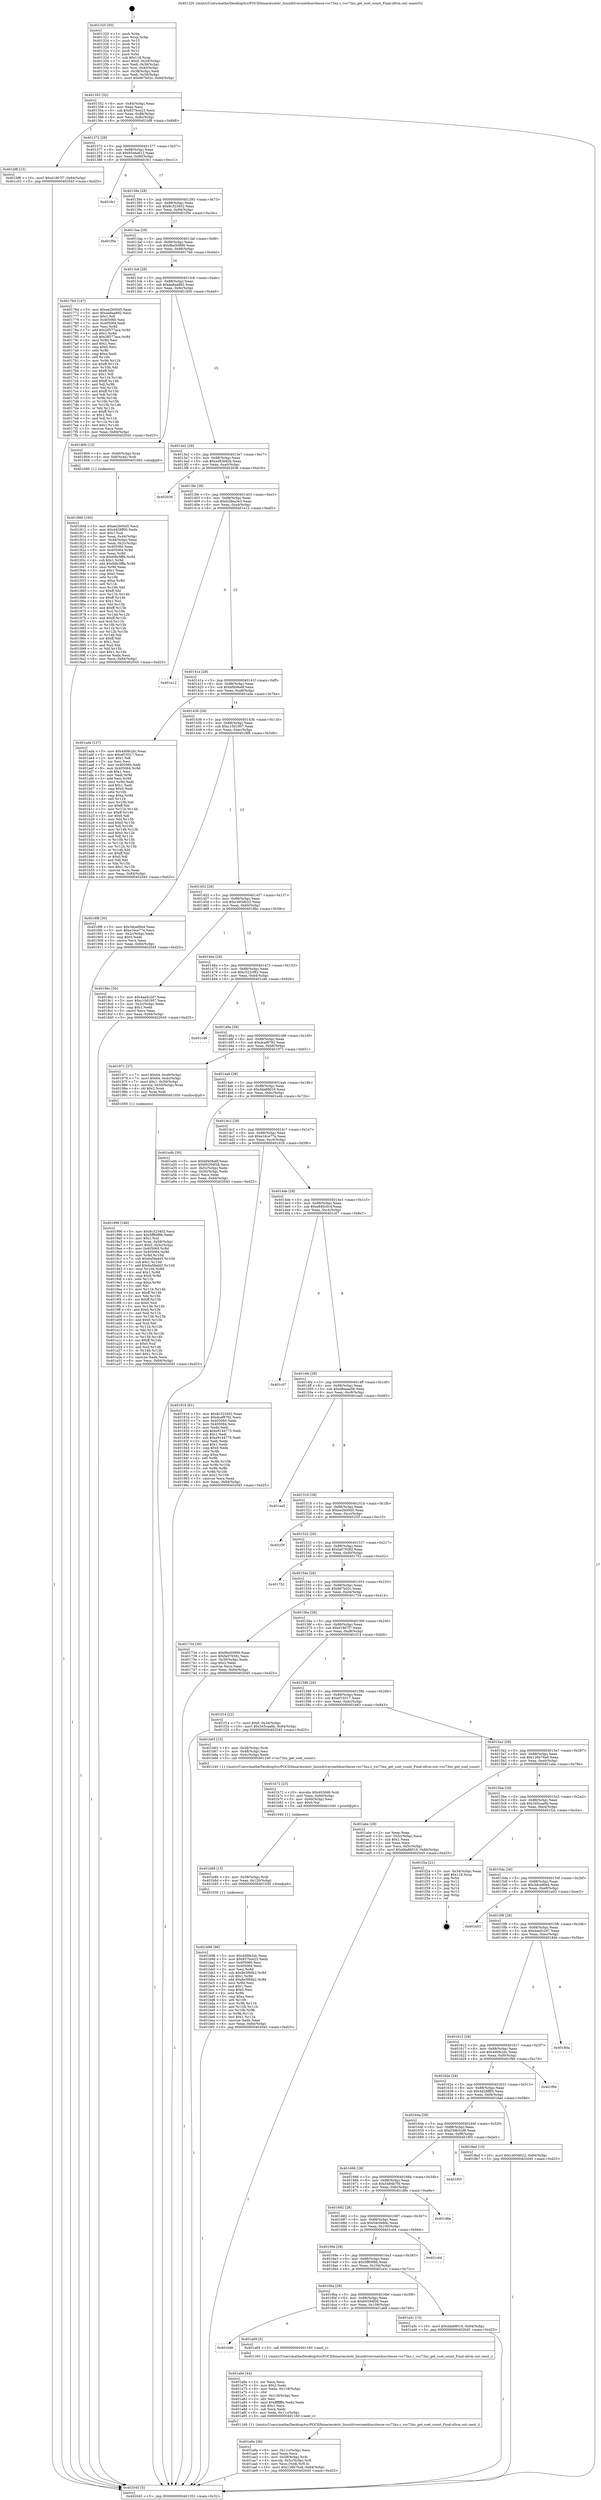 digraph "0x401320" {
  label = "0x401320 (/mnt/c/Users/mathe/Desktop/tcc/POCII/binaries/extr_linuxdriversnetdsavitesse-vsc73xx.c_vsc73xx_get_sset_count_Final-ollvm.out::main(0))"
  labelloc = "t"
  node[shape=record]

  Entry [label="",width=0.3,height=0.3,shape=circle,fillcolor=black,style=filled]
  "0x401352" [label="{
     0x401352 [32]\l
     | [instrs]\l
     &nbsp;&nbsp;0x401352 \<+6\>: mov -0x84(%rbp),%eax\l
     &nbsp;&nbsp;0x401358 \<+2\>: mov %eax,%ecx\l
     &nbsp;&nbsp;0x40135a \<+6\>: sub $0x837bce23,%ecx\l
     &nbsp;&nbsp;0x401360 \<+6\>: mov %eax,-0x88(%rbp)\l
     &nbsp;&nbsp;0x401366 \<+6\>: mov %ecx,-0x8c(%rbp)\l
     &nbsp;&nbsp;0x40136c \<+6\>: je 0000000000401bf8 \<main+0x8d8\>\l
  }"]
  "0x401bf8" [label="{
     0x401bf8 [15]\l
     | [instrs]\l
     &nbsp;&nbsp;0x401bf8 \<+10\>: movl $0xd1867f7,-0x84(%rbp)\l
     &nbsp;&nbsp;0x401c02 \<+5\>: jmp 0000000000402045 \<main+0xd25\>\l
  }"]
  "0x401372" [label="{
     0x401372 [28]\l
     | [instrs]\l
     &nbsp;&nbsp;0x401372 \<+5\>: jmp 0000000000401377 \<main+0x57\>\l
     &nbsp;&nbsp;0x401377 \<+6\>: mov -0x88(%rbp),%eax\l
     &nbsp;&nbsp;0x40137d \<+5\>: sub $0x85e6a612,%eax\l
     &nbsp;&nbsp;0x401382 \<+6\>: mov %eax,-0x90(%rbp)\l
     &nbsp;&nbsp;0x401388 \<+6\>: je 0000000000401fe1 \<main+0xcc1\>\l
  }"]
  Exit [label="",width=0.3,height=0.3,shape=circle,fillcolor=black,style=filled,peripheries=2]
  "0x401fe1" [label="{
     0x401fe1\l
  }", style=dashed]
  "0x40138e" [label="{
     0x40138e [28]\l
     | [instrs]\l
     &nbsp;&nbsp;0x40138e \<+5\>: jmp 0000000000401393 \<main+0x73\>\l
     &nbsp;&nbsp;0x401393 \<+6\>: mov -0x88(%rbp),%eax\l
     &nbsp;&nbsp;0x401399 \<+5\>: sub $0x8c323402,%eax\l
     &nbsp;&nbsp;0x40139e \<+6\>: mov %eax,-0x94(%rbp)\l
     &nbsp;&nbsp;0x4013a4 \<+6\>: je 0000000000401f5e \<main+0xc3e\>\l
  }"]
  "0x401b98" [label="{
     0x401b98 [96]\l
     | [instrs]\l
     &nbsp;&nbsp;0x401b98 \<+5\>: mov $0x4d0fe2dc,%eax\l
     &nbsp;&nbsp;0x401b9d \<+5\>: mov $0x837bce23,%edx\l
     &nbsp;&nbsp;0x401ba2 \<+7\>: mov 0x405060,%esi\l
     &nbsp;&nbsp;0x401ba9 \<+7\>: mov 0x405064,%ecx\l
     &nbsp;&nbsp;0x401bb0 \<+3\>: mov %esi,%r8d\l
     &nbsp;&nbsp;0x401bb3 \<+7\>: sub $0x8e3f66b2,%r8d\l
     &nbsp;&nbsp;0x401bba \<+4\>: sub $0x1,%r8d\l
     &nbsp;&nbsp;0x401bbe \<+7\>: add $0x8e3f66b2,%r8d\l
     &nbsp;&nbsp;0x401bc5 \<+4\>: imul %r8d,%esi\l
     &nbsp;&nbsp;0x401bc9 \<+3\>: and $0x1,%esi\l
     &nbsp;&nbsp;0x401bcc \<+3\>: cmp $0x0,%esi\l
     &nbsp;&nbsp;0x401bcf \<+4\>: sete %r9b\l
     &nbsp;&nbsp;0x401bd3 \<+3\>: cmp $0xa,%ecx\l
     &nbsp;&nbsp;0x401bd6 \<+4\>: setl %r10b\l
     &nbsp;&nbsp;0x401bda \<+3\>: mov %r9b,%r11b\l
     &nbsp;&nbsp;0x401bdd \<+3\>: and %r10b,%r11b\l
     &nbsp;&nbsp;0x401be0 \<+3\>: xor %r10b,%r9b\l
     &nbsp;&nbsp;0x401be3 \<+3\>: or %r9b,%r11b\l
     &nbsp;&nbsp;0x401be6 \<+4\>: test $0x1,%r11b\l
     &nbsp;&nbsp;0x401bea \<+3\>: cmovne %edx,%eax\l
     &nbsp;&nbsp;0x401bed \<+6\>: mov %eax,-0x84(%rbp)\l
     &nbsp;&nbsp;0x401bf3 \<+5\>: jmp 0000000000402045 \<main+0xd25\>\l
  }"]
  "0x401f5e" [label="{
     0x401f5e\l
  }", style=dashed]
  "0x4013aa" [label="{
     0x4013aa [28]\l
     | [instrs]\l
     &nbsp;&nbsp;0x4013aa \<+5\>: jmp 00000000004013af \<main+0x8f\>\l
     &nbsp;&nbsp;0x4013af \<+6\>: mov -0x88(%rbp),%eax\l
     &nbsp;&nbsp;0x4013b5 \<+5\>: sub $0x9be50890,%eax\l
     &nbsp;&nbsp;0x4013ba \<+6\>: mov %eax,-0x98(%rbp)\l
     &nbsp;&nbsp;0x4013c0 \<+6\>: je 000000000040176d \<main+0x44d\>\l
  }"]
  "0x401b89" [label="{
     0x401b89 [15]\l
     | [instrs]\l
     &nbsp;&nbsp;0x401b89 \<+4\>: mov -0x58(%rbp),%rdi\l
     &nbsp;&nbsp;0x401b8d \<+6\>: mov %eax,-0x120(%rbp)\l
     &nbsp;&nbsp;0x401b93 \<+5\>: call 0000000000401030 \<free@plt\>\l
     | [calls]\l
     &nbsp;&nbsp;0x401030 \{1\} (unknown)\l
  }"]
  "0x40176d" [label="{
     0x40176d [147]\l
     | [instrs]\l
     &nbsp;&nbsp;0x40176d \<+5\>: mov $0xee2b00d5,%eax\l
     &nbsp;&nbsp;0x401772 \<+5\>: mov $0xaa8aa892,%ecx\l
     &nbsp;&nbsp;0x401777 \<+2\>: mov $0x1,%dl\l
     &nbsp;&nbsp;0x401779 \<+7\>: mov 0x405060,%esi\l
     &nbsp;&nbsp;0x401780 \<+7\>: mov 0x405064,%edi\l
     &nbsp;&nbsp;0x401787 \<+3\>: mov %esi,%r8d\l
     &nbsp;&nbsp;0x40178a \<+7\>: add $0x28577ace,%r8d\l
     &nbsp;&nbsp;0x401791 \<+4\>: sub $0x1,%r8d\l
     &nbsp;&nbsp;0x401795 \<+7\>: sub $0x28577ace,%r8d\l
     &nbsp;&nbsp;0x40179c \<+4\>: imul %r8d,%esi\l
     &nbsp;&nbsp;0x4017a0 \<+3\>: and $0x1,%esi\l
     &nbsp;&nbsp;0x4017a3 \<+3\>: cmp $0x0,%esi\l
     &nbsp;&nbsp;0x4017a6 \<+4\>: sete %r9b\l
     &nbsp;&nbsp;0x4017aa \<+3\>: cmp $0xa,%edi\l
     &nbsp;&nbsp;0x4017ad \<+4\>: setl %r10b\l
     &nbsp;&nbsp;0x4017b1 \<+3\>: mov %r9b,%r11b\l
     &nbsp;&nbsp;0x4017b4 \<+4\>: xor $0xff,%r11b\l
     &nbsp;&nbsp;0x4017b8 \<+3\>: mov %r10b,%bl\l
     &nbsp;&nbsp;0x4017bb \<+3\>: xor $0xff,%bl\l
     &nbsp;&nbsp;0x4017be \<+3\>: xor $0x1,%dl\l
     &nbsp;&nbsp;0x4017c1 \<+3\>: mov %r11b,%r14b\l
     &nbsp;&nbsp;0x4017c4 \<+4\>: and $0xff,%r14b\l
     &nbsp;&nbsp;0x4017c8 \<+3\>: and %dl,%r9b\l
     &nbsp;&nbsp;0x4017cb \<+3\>: mov %bl,%r15b\l
     &nbsp;&nbsp;0x4017ce \<+4\>: and $0xff,%r15b\l
     &nbsp;&nbsp;0x4017d2 \<+3\>: and %dl,%r10b\l
     &nbsp;&nbsp;0x4017d5 \<+3\>: or %r9b,%r14b\l
     &nbsp;&nbsp;0x4017d8 \<+3\>: or %r10b,%r15b\l
     &nbsp;&nbsp;0x4017db \<+3\>: xor %r15b,%r14b\l
     &nbsp;&nbsp;0x4017de \<+3\>: or %bl,%r11b\l
     &nbsp;&nbsp;0x4017e1 \<+4\>: xor $0xff,%r11b\l
     &nbsp;&nbsp;0x4017e5 \<+3\>: or $0x1,%dl\l
     &nbsp;&nbsp;0x4017e8 \<+3\>: and %dl,%r11b\l
     &nbsp;&nbsp;0x4017eb \<+3\>: or %r11b,%r14b\l
     &nbsp;&nbsp;0x4017ee \<+4\>: test $0x1,%r14b\l
     &nbsp;&nbsp;0x4017f2 \<+3\>: cmovne %ecx,%eax\l
     &nbsp;&nbsp;0x4017f5 \<+6\>: mov %eax,-0x84(%rbp)\l
     &nbsp;&nbsp;0x4017fb \<+5\>: jmp 0000000000402045 \<main+0xd25\>\l
  }"]
  "0x4013c6" [label="{
     0x4013c6 [28]\l
     | [instrs]\l
     &nbsp;&nbsp;0x4013c6 \<+5\>: jmp 00000000004013cb \<main+0xab\>\l
     &nbsp;&nbsp;0x4013cb \<+6\>: mov -0x88(%rbp),%eax\l
     &nbsp;&nbsp;0x4013d1 \<+5\>: sub $0xaa8aa892,%eax\l
     &nbsp;&nbsp;0x4013d6 \<+6\>: mov %eax,-0x9c(%rbp)\l
     &nbsp;&nbsp;0x4013dc \<+6\>: je 0000000000401800 \<main+0x4e0\>\l
  }"]
  "0x401b72" [label="{
     0x401b72 [23]\l
     | [instrs]\l
     &nbsp;&nbsp;0x401b72 \<+10\>: movabs $0x4030d6,%rdi\l
     &nbsp;&nbsp;0x401b7c \<+3\>: mov %eax,-0x60(%rbp)\l
     &nbsp;&nbsp;0x401b7f \<+3\>: mov -0x60(%rbp),%esi\l
     &nbsp;&nbsp;0x401b82 \<+2\>: mov $0x0,%al\l
     &nbsp;&nbsp;0x401b84 \<+5\>: call 0000000000401040 \<printf@plt\>\l
     | [calls]\l
     &nbsp;&nbsp;0x401040 \{1\} (unknown)\l
  }"]
  "0x401800" [label="{
     0x401800 [13]\l
     | [instrs]\l
     &nbsp;&nbsp;0x401800 \<+4\>: mov -0x40(%rbp),%rax\l
     &nbsp;&nbsp;0x401804 \<+4\>: mov 0x8(%rax),%rdi\l
     &nbsp;&nbsp;0x401808 \<+5\>: call 0000000000401060 \<atoi@plt\>\l
     | [calls]\l
     &nbsp;&nbsp;0x401060 \{1\} (unknown)\l
  }"]
  "0x4013e2" [label="{
     0x4013e2 [28]\l
     | [instrs]\l
     &nbsp;&nbsp;0x4013e2 \<+5\>: jmp 00000000004013e7 \<main+0xc7\>\l
     &nbsp;&nbsp;0x4013e7 \<+6\>: mov -0x88(%rbp),%eax\l
     &nbsp;&nbsp;0x4013ed \<+5\>: sub $0xad83b92b,%eax\l
     &nbsp;&nbsp;0x4013f2 \<+6\>: mov %eax,-0xa0(%rbp)\l
     &nbsp;&nbsp;0x4013f8 \<+6\>: je 0000000000402036 \<main+0xd16\>\l
  }"]
  "0x401a9a" [label="{
     0x401a9a [36]\l
     | [instrs]\l
     &nbsp;&nbsp;0x401a9a \<+6\>: mov -0x11c(%rbp),%ecx\l
     &nbsp;&nbsp;0x401aa0 \<+3\>: imul %eax,%ecx\l
     &nbsp;&nbsp;0x401aa3 \<+4\>: mov -0x58(%rbp),%rdi\l
     &nbsp;&nbsp;0x401aa7 \<+4\>: movslq -0x5c(%rbp),%r8\l
     &nbsp;&nbsp;0x401aab \<+4\>: mov %ecx,(%rdi,%r8,4)\l
     &nbsp;&nbsp;0x401aaf \<+10\>: movl $0x126b76a9,-0x84(%rbp)\l
     &nbsp;&nbsp;0x401ab9 \<+5\>: jmp 0000000000402045 \<main+0xd25\>\l
  }"]
  "0x402036" [label="{
     0x402036\l
  }", style=dashed]
  "0x4013fe" [label="{
     0x4013fe [28]\l
     | [instrs]\l
     &nbsp;&nbsp;0x4013fe \<+5\>: jmp 0000000000401403 \<main+0xe3\>\l
     &nbsp;&nbsp;0x401403 \<+6\>: mov -0x88(%rbp),%eax\l
     &nbsp;&nbsp;0x401409 \<+5\>: sub $0xb28ea3e3,%eax\l
     &nbsp;&nbsp;0x40140e \<+6\>: mov %eax,-0xa4(%rbp)\l
     &nbsp;&nbsp;0x401414 \<+6\>: je 0000000000401e12 \<main+0xaf2\>\l
  }"]
  "0x401a6e" [label="{
     0x401a6e [44]\l
     | [instrs]\l
     &nbsp;&nbsp;0x401a6e \<+2\>: xor %ecx,%ecx\l
     &nbsp;&nbsp;0x401a70 \<+5\>: mov $0x2,%edx\l
     &nbsp;&nbsp;0x401a75 \<+6\>: mov %edx,-0x118(%rbp)\l
     &nbsp;&nbsp;0x401a7b \<+1\>: cltd\l
     &nbsp;&nbsp;0x401a7c \<+6\>: mov -0x118(%rbp),%esi\l
     &nbsp;&nbsp;0x401a82 \<+2\>: idiv %esi\l
     &nbsp;&nbsp;0x401a84 \<+6\>: imul $0xfffffffe,%edx,%edx\l
     &nbsp;&nbsp;0x401a8a \<+3\>: sub $0x1,%ecx\l
     &nbsp;&nbsp;0x401a8d \<+2\>: sub %ecx,%edx\l
     &nbsp;&nbsp;0x401a8f \<+6\>: mov %edx,-0x11c(%rbp)\l
     &nbsp;&nbsp;0x401a95 \<+5\>: call 0000000000401160 \<next_i\>\l
     | [calls]\l
     &nbsp;&nbsp;0x401160 \{1\} (/mnt/c/Users/mathe/Desktop/tcc/POCII/binaries/extr_linuxdriversnetdsavitesse-vsc73xx.c_vsc73xx_get_sset_count_Final-ollvm.out::next_i)\l
  }"]
  "0x401e12" [label="{
     0x401e12\l
  }", style=dashed]
  "0x40141a" [label="{
     0x40141a [28]\l
     | [instrs]\l
     &nbsp;&nbsp;0x40141a \<+5\>: jmp 000000000040141f \<main+0xff\>\l
     &nbsp;&nbsp;0x40141f \<+6\>: mov -0x88(%rbp),%eax\l
     &nbsp;&nbsp;0x401425 \<+5\>: sub $0xbf408a6f,%eax\l
     &nbsp;&nbsp;0x40142a \<+6\>: mov %eax,-0xa8(%rbp)\l
     &nbsp;&nbsp;0x401430 \<+6\>: je 0000000000401ada \<main+0x7ba\>\l
  }"]
  "0x4016d6" [label="{
     0x4016d6\l
  }", style=dashed]
  "0x401ada" [label="{
     0x401ada [137]\l
     | [instrs]\l
     &nbsp;&nbsp;0x401ada \<+5\>: mov $0x4d0fe2dc,%eax\l
     &nbsp;&nbsp;0x401adf \<+5\>: mov $0xef10317,%ecx\l
     &nbsp;&nbsp;0x401ae4 \<+2\>: mov $0x1,%dl\l
     &nbsp;&nbsp;0x401ae6 \<+2\>: xor %esi,%esi\l
     &nbsp;&nbsp;0x401ae8 \<+7\>: mov 0x405060,%edi\l
     &nbsp;&nbsp;0x401aef \<+8\>: mov 0x405064,%r8d\l
     &nbsp;&nbsp;0x401af7 \<+3\>: sub $0x1,%esi\l
     &nbsp;&nbsp;0x401afa \<+3\>: mov %edi,%r9d\l
     &nbsp;&nbsp;0x401afd \<+3\>: add %esi,%r9d\l
     &nbsp;&nbsp;0x401b00 \<+4\>: imul %r9d,%edi\l
     &nbsp;&nbsp;0x401b04 \<+3\>: and $0x1,%edi\l
     &nbsp;&nbsp;0x401b07 \<+3\>: cmp $0x0,%edi\l
     &nbsp;&nbsp;0x401b0a \<+4\>: sete %r10b\l
     &nbsp;&nbsp;0x401b0e \<+4\>: cmp $0xa,%r8d\l
     &nbsp;&nbsp;0x401b12 \<+4\>: setl %r11b\l
     &nbsp;&nbsp;0x401b16 \<+3\>: mov %r10b,%bl\l
     &nbsp;&nbsp;0x401b19 \<+3\>: xor $0xff,%bl\l
     &nbsp;&nbsp;0x401b1c \<+3\>: mov %r11b,%r14b\l
     &nbsp;&nbsp;0x401b1f \<+4\>: xor $0xff,%r14b\l
     &nbsp;&nbsp;0x401b23 \<+3\>: xor $0x0,%dl\l
     &nbsp;&nbsp;0x401b26 \<+3\>: mov %bl,%r15b\l
     &nbsp;&nbsp;0x401b29 \<+4\>: and $0x0,%r15b\l
     &nbsp;&nbsp;0x401b2d \<+3\>: and %dl,%r10b\l
     &nbsp;&nbsp;0x401b30 \<+3\>: mov %r14b,%r12b\l
     &nbsp;&nbsp;0x401b33 \<+4\>: and $0x0,%r12b\l
     &nbsp;&nbsp;0x401b37 \<+3\>: and %dl,%r11b\l
     &nbsp;&nbsp;0x401b3a \<+3\>: or %r10b,%r15b\l
     &nbsp;&nbsp;0x401b3d \<+3\>: or %r11b,%r12b\l
     &nbsp;&nbsp;0x401b40 \<+3\>: xor %r12b,%r15b\l
     &nbsp;&nbsp;0x401b43 \<+3\>: or %r14b,%bl\l
     &nbsp;&nbsp;0x401b46 \<+3\>: xor $0xff,%bl\l
     &nbsp;&nbsp;0x401b49 \<+3\>: or $0x0,%dl\l
     &nbsp;&nbsp;0x401b4c \<+2\>: and %dl,%bl\l
     &nbsp;&nbsp;0x401b4e \<+3\>: or %bl,%r15b\l
     &nbsp;&nbsp;0x401b51 \<+4\>: test $0x1,%r15b\l
     &nbsp;&nbsp;0x401b55 \<+3\>: cmovne %ecx,%eax\l
     &nbsp;&nbsp;0x401b58 \<+6\>: mov %eax,-0x84(%rbp)\l
     &nbsp;&nbsp;0x401b5e \<+5\>: jmp 0000000000402045 \<main+0xd25\>\l
  }"]
  "0x401436" [label="{
     0x401436 [28]\l
     | [instrs]\l
     &nbsp;&nbsp;0x401436 \<+5\>: jmp 000000000040143b \<main+0x11b\>\l
     &nbsp;&nbsp;0x40143b \<+6\>: mov -0x88(%rbp),%eax\l
     &nbsp;&nbsp;0x401441 \<+5\>: sub $0xc10d1907,%eax\l
     &nbsp;&nbsp;0x401446 \<+6\>: mov %eax,-0xac(%rbp)\l
     &nbsp;&nbsp;0x40144c \<+6\>: je 00000000004018f8 \<main+0x5d8\>\l
  }"]
  "0x401a69" [label="{
     0x401a69 [5]\l
     | [instrs]\l
     &nbsp;&nbsp;0x401a69 \<+5\>: call 0000000000401160 \<next_i\>\l
     | [calls]\l
     &nbsp;&nbsp;0x401160 \{1\} (/mnt/c/Users/mathe/Desktop/tcc/POCII/binaries/extr_linuxdriversnetdsavitesse-vsc73xx.c_vsc73xx_get_sset_count_Final-ollvm.out::next_i)\l
  }"]
  "0x4018f8" [label="{
     0x4018f8 [30]\l
     | [instrs]\l
     &nbsp;&nbsp;0x4018f8 \<+5\>: mov $0x3dced0e4,%eax\l
     &nbsp;&nbsp;0x4018fd \<+5\>: mov $0xe16ce77e,%ecx\l
     &nbsp;&nbsp;0x401902 \<+3\>: mov -0x2c(%rbp),%edx\l
     &nbsp;&nbsp;0x401905 \<+3\>: cmp $0x0,%edx\l
     &nbsp;&nbsp;0x401908 \<+3\>: cmove %ecx,%eax\l
     &nbsp;&nbsp;0x40190b \<+6\>: mov %eax,-0x84(%rbp)\l
     &nbsp;&nbsp;0x401911 \<+5\>: jmp 0000000000402045 \<main+0xd25\>\l
  }"]
  "0x401452" [label="{
     0x401452 [28]\l
     | [instrs]\l
     &nbsp;&nbsp;0x401452 \<+5\>: jmp 0000000000401457 \<main+0x137\>\l
     &nbsp;&nbsp;0x401457 \<+6\>: mov -0x88(%rbp),%eax\l
     &nbsp;&nbsp;0x40145d \<+5\>: sub $0xc493d022,%eax\l
     &nbsp;&nbsp;0x401462 \<+6\>: mov %eax,-0xb0(%rbp)\l
     &nbsp;&nbsp;0x401468 \<+6\>: je 00000000004018bc \<main+0x59c\>\l
  }"]
  "0x4016ba" [label="{
     0x4016ba [28]\l
     | [instrs]\l
     &nbsp;&nbsp;0x4016ba \<+5\>: jmp 00000000004016bf \<main+0x39f\>\l
     &nbsp;&nbsp;0x4016bf \<+6\>: mov -0x88(%rbp),%eax\l
     &nbsp;&nbsp;0x4016c5 \<+5\>: sub $0x60294f26,%eax\l
     &nbsp;&nbsp;0x4016ca \<+6\>: mov %eax,-0x108(%rbp)\l
     &nbsp;&nbsp;0x4016d0 \<+6\>: je 0000000000401a69 \<main+0x749\>\l
  }"]
  "0x4018bc" [label="{
     0x4018bc [30]\l
     | [instrs]\l
     &nbsp;&nbsp;0x4018bc \<+5\>: mov $0x4aa5c2d7,%eax\l
     &nbsp;&nbsp;0x4018c1 \<+5\>: mov $0xc10d1907,%ecx\l
     &nbsp;&nbsp;0x4018c6 \<+3\>: mov -0x2c(%rbp),%edx\l
     &nbsp;&nbsp;0x4018c9 \<+3\>: cmp $0x1,%edx\l
     &nbsp;&nbsp;0x4018cc \<+3\>: cmovl %ecx,%eax\l
     &nbsp;&nbsp;0x4018cf \<+6\>: mov %eax,-0x84(%rbp)\l
     &nbsp;&nbsp;0x4018d5 \<+5\>: jmp 0000000000402045 \<main+0xd25\>\l
  }"]
  "0x40146e" [label="{
     0x40146e [28]\l
     | [instrs]\l
     &nbsp;&nbsp;0x40146e \<+5\>: jmp 0000000000401473 \<main+0x153\>\l
     &nbsp;&nbsp;0x401473 \<+6\>: mov -0x88(%rbp),%eax\l
     &nbsp;&nbsp;0x401479 \<+5\>: sub $0xc522cf82,%eax\l
     &nbsp;&nbsp;0x40147e \<+6\>: mov %eax,-0xb4(%rbp)\l
     &nbsp;&nbsp;0x401484 \<+6\>: je 0000000000401c46 \<main+0x926\>\l
  }"]
  "0x401a3c" [label="{
     0x401a3c [15]\l
     | [instrs]\l
     &nbsp;&nbsp;0x401a3c \<+10\>: movl $0xdda88019,-0x84(%rbp)\l
     &nbsp;&nbsp;0x401a46 \<+5\>: jmp 0000000000402045 \<main+0xd25\>\l
  }"]
  "0x401c46" [label="{
     0x401c46\l
  }", style=dashed]
  "0x40148a" [label="{
     0x40148a [28]\l
     | [instrs]\l
     &nbsp;&nbsp;0x40148a \<+5\>: jmp 000000000040148f \<main+0x16f\>\l
     &nbsp;&nbsp;0x40148f \<+6\>: mov -0x88(%rbp),%eax\l
     &nbsp;&nbsp;0x401495 \<+5\>: sub $0xdcaf8792,%eax\l
     &nbsp;&nbsp;0x40149a \<+6\>: mov %eax,-0xb8(%rbp)\l
     &nbsp;&nbsp;0x4014a0 \<+6\>: je 0000000000401971 \<main+0x651\>\l
  }"]
  "0x40169e" [label="{
     0x40169e [28]\l
     | [instrs]\l
     &nbsp;&nbsp;0x40169e \<+5\>: jmp 00000000004016a3 \<main+0x383\>\l
     &nbsp;&nbsp;0x4016a3 \<+6\>: mov -0x88(%rbp),%eax\l
     &nbsp;&nbsp;0x4016a9 \<+5\>: sub $0x5ff69f8b,%eax\l
     &nbsp;&nbsp;0x4016ae \<+6\>: mov %eax,-0x104(%rbp)\l
     &nbsp;&nbsp;0x4016b4 \<+6\>: je 0000000000401a3c \<main+0x71c\>\l
  }"]
  "0x401971" [label="{
     0x401971 [37]\l
     | [instrs]\l
     &nbsp;&nbsp;0x401971 \<+7\>: movl $0x64,-0x48(%rbp)\l
     &nbsp;&nbsp;0x401978 \<+7\>: movl $0x64,-0x4c(%rbp)\l
     &nbsp;&nbsp;0x40197f \<+7\>: movl $0x1,-0x50(%rbp)\l
     &nbsp;&nbsp;0x401986 \<+4\>: movslq -0x50(%rbp),%rax\l
     &nbsp;&nbsp;0x40198a \<+4\>: shl $0x2,%rax\l
     &nbsp;&nbsp;0x40198e \<+3\>: mov %rax,%rdi\l
     &nbsp;&nbsp;0x401991 \<+5\>: call 0000000000401050 \<malloc@plt\>\l
     | [calls]\l
     &nbsp;&nbsp;0x401050 \{1\} (unknown)\l
  }"]
  "0x4014a6" [label="{
     0x4014a6 [28]\l
     | [instrs]\l
     &nbsp;&nbsp;0x4014a6 \<+5\>: jmp 00000000004014ab \<main+0x18b\>\l
     &nbsp;&nbsp;0x4014ab \<+6\>: mov -0x88(%rbp),%eax\l
     &nbsp;&nbsp;0x4014b1 \<+5\>: sub $0xdda88019,%eax\l
     &nbsp;&nbsp;0x4014b6 \<+6\>: mov %eax,-0xbc(%rbp)\l
     &nbsp;&nbsp;0x4014bc \<+6\>: je 0000000000401a4b \<main+0x72b\>\l
  }"]
  "0x401c64" [label="{
     0x401c64\l
  }", style=dashed]
  "0x401a4b" [label="{
     0x401a4b [30]\l
     | [instrs]\l
     &nbsp;&nbsp;0x401a4b \<+5\>: mov $0xbf408a6f,%eax\l
     &nbsp;&nbsp;0x401a50 \<+5\>: mov $0x60294f26,%ecx\l
     &nbsp;&nbsp;0x401a55 \<+3\>: mov -0x5c(%rbp),%edx\l
     &nbsp;&nbsp;0x401a58 \<+3\>: cmp -0x50(%rbp),%edx\l
     &nbsp;&nbsp;0x401a5b \<+3\>: cmovl %ecx,%eax\l
     &nbsp;&nbsp;0x401a5e \<+6\>: mov %eax,-0x84(%rbp)\l
     &nbsp;&nbsp;0x401a64 \<+5\>: jmp 0000000000402045 \<main+0xd25\>\l
  }"]
  "0x4014c2" [label="{
     0x4014c2 [28]\l
     | [instrs]\l
     &nbsp;&nbsp;0x4014c2 \<+5\>: jmp 00000000004014c7 \<main+0x1a7\>\l
     &nbsp;&nbsp;0x4014c7 \<+6\>: mov -0x88(%rbp),%eax\l
     &nbsp;&nbsp;0x4014cd \<+5\>: sub $0xe16ce77e,%eax\l
     &nbsp;&nbsp;0x4014d2 \<+6\>: mov %eax,-0xc0(%rbp)\l
     &nbsp;&nbsp;0x4014d8 \<+6\>: je 0000000000401916 \<main+0x5f6\>\l
  }"]
  "0x401682" [label="{
     0x401682 [28]\l
     | [instrs]\l
     &nbsp;&nbsp;0x401682 \<+5\>: jmp 0000000000401687 \<main+0x367\>\l
     &nbsp;&nbsp;0x401687 \<+6\>: mov -0x88(%rbp),%eax\l
     &nbsp;&nbsp;0x40168d \<+5\>: sub $0x54c0e8dc,%eax\l
     &nbsp;&nbsp;0x401692 \<+6\>: mov %eax,-0x100(%rbp)\l
     &nbsp;&nbsp;0x401698 \<+6\>: je 0000000000401c64 \<main+0x944\>\l
  }"]
  "0x401916" [label="{
     0x401916 [91]\l
     | [instrs]\l
     &nbsp;&nbsp;0x401916 \<+5\>: mov $0x8c323402,%eax\l
     &nbsp;&nbsp;0x40191b \<+5\>: mov $0xdcaf8792,%ecx\l
     &nbsp;&nbsp;0x401920 \<+7\>: mov 0x405060,%edx\l
     &nbsp;&nbsp;0x401927 \<+7\>: mov 0x405064,%esi\l
     &nbsp;&nbsp;0x40192e \<+2\>: mov %edx,%edi\l
     &nbsp;&nbsp;0x401930 \<+6\>: add $0xe9144775,%edi\l
     &nbsp;&nbsp;0x401936 \<+3\>: sub $0x1,%edi\l
     &nbsp;&nbsp;0x401939 \<+6\>: sub $0xe9144775,%edi\l
     &nbsp;&nbsp;0x40193f \<+3\>: imul %edi,%edx\l
     &nbsp;&nbsp;0x401942 \<+3\>: and $0x1,%edx\l
     &nbsp;&nbsp;0x401945 \<+3\>: cmp $0x0,%edx\l
     &nbsp;&nbsp;0x401948 \<+4\>: sete %r8b\l
     &nbsp;&nbsp;0x40194c \<+3\>: cmp $0xa,%esi\l
     &nbsp;&nbsp;0x40194f \<+4\>: setl %r9b\l
     &nbsp;&nbsp;0x401953 \<+3\>: mov %r8b,%r10b\l
     &nbsp;&nbsp;0x401956 \<+3\>: and %r9b,%r10b\l
     &nbsp;&nbsp;0x401959 \<+3\>: xor %r9b,%r8b\l
     &nbsp;&nbsp;0x40195c \<+3\>: or %r8b,%r10b\l
     &nbsp;&nbsp;0x40195f \<+4\>: test $0x1,%r10b\l
     &nbsp;&nbsp;0x401963 \<+3\>: cmovne %ecx,%eax\l
     &nbsp;&nbsp;0x401966 \<+6\>: mov %eax,-0x84(%rbp)\l
     &nbsp;&nbsp;0x40196c \<+5\>: jmp 0000000000402045 \<main+0xd25\>\l
  }"]
  "0x4014de" [label="{
     0x4014de [28]\l
     | [instrs]\l
     &nbsp;&nbsp;0x4014de \<+5\>: jmp 00000000004014e3 \<main+0x1c3\>\l
     &nbsp;&nbsp;0x4014e3 \<+6\>: mov -0x88(%rbp),%eax\l
     &nbsp;&nbsp;0x4014e9 \<+5\>: sub $0xe840c0c4,%eax\l
     &nbsp;&nbsp;0x4014ee \<+6\>: mov %eax,-0xc4(%rbp)\l
     &nbsp;&nbsp;0x4014f4 \<+6\>: je 0000000000401c07 \<main+0x8e7\>\l
  }"]
  "0x401d8e" [label="{
     0x401d8e\l
  }", style=dashed]
  "0x401c07" [label="{
     0x401c07\l
  }", style=dashed]
  "0x4014fa" [label="{
     0x4014fa [28]\l
     | [instrs]\l
     &nbsp;&nbsp;0x4014fa \<+5\>: jmp 00000000004014ff \<main+0x1df\>\l
     &nbsp;&nbsp;0x4014ff \<+6\>: mov -0x88(%rbp),%eax\l
     &nbsp;&nbsp;0x401505 \<+5\>: sub $0xe8eaaa56,%eax\l
     &nbsp;&nbsp;0x40150a \<+6\>: mov %eax,-0xc8(%rbp)\l
     &nbsp;&nbsp;0x401510 \<+6\>: je 0000000000401ea5 \<main+0xb85\>\l
  }"]
  "0x401666" [label="{
     0x401666 [28]\l
     | [instrs]\l
     &nbsp;&nbsp;0x401666 \<+5\>: jmp 000000000040166b \<main+0x34b\>\l
     &nbsp;&nbsp;0x40166b \<+6\>: mov -0x88(%rbp),%eax\l
     &nbsp;&nbsp;0x401671 \<+5\>: sub $0x5484b7fd,%eax\l
     &nbsp;&nbsp;0x401676 \<+6\>: mov %eax,-0xfc(%rbp)\l
     &nbsp;&nbsp;0x40167c \<+6\>: je 0000000000401d8e \<main+0xa6e\>\l
  }"]
  "0x401ea5" [label="{
     0x401ea5\l
  }", style=dashed]
  "0x401516" [label="{
     0x401516 [28]\l
     | [instrs]\l
     &nbsp;&nbsp;0x401516 \<+5\>: jmp 000000000040151b \<main+0x1fb\>\l
     &nbsp;&nbsp;0x40151b \<+6\>: mov -0x88(%rbp),%eax\l
     &nbsp;&nbsp;0x401521 \<+5\>: sub $0xee2b00d5,%eax\l
     &nbsp;&nbsp;0x401526 \<+6\>: mov %eax,-0xcc(%rbp)\l
     &nbsp;&nbsp;0x40152c \<+6\>: je 0000000000401f3f \<main+0xc1f\>\l
  }"]
  "0x401f05" [label="{
     0x401f05\l
  }", style=dashed]
  "0x401f3f" [label="{
     0x401f3f\l
  }", style=dashed]
  "0x401532" [label="{
     0x401532 [28]\l
     | [instrs]\l
     &nbsp;&nbsp;0x401532 \<+5\>: jmp 0000000000401537 \<main+0x217\>\l
     &nbsp;&nbsp;0x401537 \<+6\>: mov -0x88(%rbp),%eax\l
     &nbsp;&nbsp;0x40153d \<+5\>: sub $0xfa079382,%eax\l
     &nbsp;&nbsp;0x401542 \<+6\>: mov %eax,-0xd0(%rbp)\l
     &nbsp;&nbsp;0x401548 \<+6\>: je 0000000000401752 \<main+0x432\>\l
  }"]
  "0x401996" [label="{
     0x401996 [166]\l
     | [instrs]\l
     &nbsp;&nbsp;0x401996 \<+5\>: mov $0x8c323402,%ecx\l
     &nbsp;&nbsp;0x40199b \<+5\>: mov $0x5ff69f8b,%edx\l
     &nbsp;&nbsp;0x4019a0 \<+3\>: mov $0x1,%sil\l
     &nbsp;&nbsp;0x4019a3 \<+4\>: mov %rax,-0x58(%rbp)\l
     &nbsp;&nbsp;0x4019a7 \<+7\>: movl $0x0,-0x5c(%rbp)\l
     &nbsp;&nbsp;0x4019ae \<+8\>: mov 0x405060,%r8d\l
     &nbsp;&nbsp;0x4019b6 \<+8\>: mov 0x405064,%r9d\l
     &nbsp;&nbsp;0x4019be \<+3\>: mov %r8d,%r10d\l
     &nbsp;&nbsp;0x4019c1 \<+7\>: sub $0x6a5fad45,%r10d\l
     &nbsp;&nbsp;0x4019c8 \<+4\>: sub $0x1,%r10d\l
     &nbsp;&nbsp;0x4019cc \<+7\>: add $0x6a5fad45,%r10d\l
     &nbsp;&nbsp;0x4019d3 \<+4\>: imul %r10d,%r8d\l
     &nbsp;&nbsp;0x4019d7 \<+4\>: and $0x1,%r8d\l
     &nbsp;&nbsp;0x4019db \<+4\>: cmp $0x0,%r8d\l
     &nbsp;&nbsp;0x4019df \<+4\>: sete %r11b\l
     &nbsp;&nbsp;0x4019e3 \<+4\>: cmp $0xa,%r9d\l
     &nbsp;&nbsp;0x4019e7 \<+3\>: setl %bl\l
     &nbsp;&nbsp;0x4019ea \<+3\>: mov %r11b,%r14b\l
     &nbsp;&nbsp;0x4019ed \<+4\>: xor $0xff,%r14b\l
     &nbsp;&nbsp;0x4019f1 \<+3\>: mov %bl,%r15b\l
     &nbsp;&nbsp;0x4019f4 \<+4\>: xor $0xff,%r15b\l
     &nbsp;&nbsp;0x4019f8 \<+4\>: xor $0x0,%sil\l
     &nbsp;&nbsp;0x4019fc \<+3\>: mov %r14b,%r12b\l
     &nbsp;&nbsp;0x4019ff \<+4\>: and $0x0,%r12b\l
     &nbsp;&nbsp;0x401a03 \<+3\>: and %sil,%r11b\l
     &nbsp;&nbsp;0x401a06 \<+3\>: mov %r15b,%r13b\l
     &nbsp;&nbsp;0x401a09 \<+4\>: and $0x0,%r13b\l
     &nbsp;&nbsp;0x401a0d \<+3\>: and %sil,%bl\l
     &nbsp;&nbsp;0x401a10 \<+3\>: or %r11b,%r12b\l
     &nbsp;&nbsp;0x401a13 \<+3\>: or %bl,%r13b\l
     &nbsp;&nbsp;0x401a16 \<+3\>: xor %r13b,%r12b\l
     &nbsp;&nbsp;0x401a19 \<+3\>: or %r15b,%r14b\l
     &nbsp;&nbsp;0x401a1c \<+4\>: xor $0xff,%r14b\l
     &nbsp;&nbsp;0x401a20 \<+4\>: or $0x0,%sil\l
     &nbsp;&nbsp;0x401a24 \<+3\>: and %sil,%r14b\l
     &nbsp;&nbsp;0x401a27 \<+3\>: or %r14b,%r12b\l
     &nbsp;&nbsp;0x401a2a \<+4\>: test $0x1,%r12b\l
     &nbsp;&nbsp;0x401a2e \<+3\>: cmovne %edx,%ecx\l
     &nbsp;&nbsp;0x401a31 \<+6\>: mov %ecx,-0x84(%rbp)\l
     &nbsp;&nbsp;0x401a37 \<+5\>: jmp 0000000000402045 \<main+0xd25\>\l
  }"]
  "0x401752" [label="{
     0x401752\l
  }", style=dashed]
  "0x40154e" [label="{
     0x40154e [28]\l
     | [instrs]\l
     &nbsp;&nbsp;0x40154e \<+5\>: jmp 0000000000401553 \<main+0x233\>\l
     &nbsp;&nbsp;0x401553 \<+6\>: mov -0x88(%rbp),%eax\l
     &nbsp;&nbsp;0x401559 \<+5\>: sub $0x667b02c,%eax\l
     &nbsp;&nbsp;0x40155e \<+6\>: mov %eax,-0xd4(%rbp)\l
     &nbsp;&nbsp;0x401564 \<+6\>: je 0000000000401734 \<main+0x414\>\l
  }"]
  "0x40164a" [label="{
     0x40164a [28]\l
     | [instrs]\l
     &nbsp;&nbsp;0x40164a \<+5\>: jmp 000000000040164f \<main+0x32f\>\l
     &nbsp;&nbsp;0x40164f \<+6\>: mov -0x88(%rbp),%eax\l
     &nbsp;&nbsp;0x401655 \<+5\>: sub $0x53db5cd8,%eax\l
     &nbsp;&nbsp;0x40165a \<+6\>: mov %eax,-0xf8(%rbp)\l
     &nbsp;&nbsp;0x401660 \<+6\>: je 0000000000401f05 \<main+0xbe5\>\l
  }"]
  "0x401734" [label="{
     0x401734 [30]\l
     | [instrs]\l
     &nbsp;&nbsp;0x401734 \<+5\>: mov $0x9be50890,%eax\l
     &nbsp;&nbsp;0x401739 \<+5\>: mov $0xfa079382,%ecx\l
     &nbsp;&nbsp;0x40173e \<+3\>: mov -0x30(%rbp),%edx\l
     &nbsp;&nbsp;0x401741 \<+3\>: cmp $0x2,%edx\l
     &nbsp;&nbsp;0x401744 \<+3\>: cmovne %ecx,%eax\l
     &nbsp;&nbsp;0x401747 \<+6\>: mov %eax,-0x84(%rbp)\l
     &nbsp;&nbsp;0x40174d \<+5\>: jmp 0000000000402045 \<main+0xd25\>\l
  }"]
  "0x40156a" [label="{
     0x40156a [28]\l
     | [instrs]\l
     &nbsp;&nbsp;0x40156a \<+5\>: jmp 000000000040156f \<main+0x24f\>\l
     &nbsp;&nbsp;0x40156f \<+6\>: mov -0x88(%rbp),%eax\l
     &nbsp;&nbsp;0x401575 \<+5\>: sub $0xd1867f7,%eax\l
     &nbsp;&nbsp;0x40157a \<+6\>: mov %eax,-0xd8(%rbp)\l
     &nbsp;&nbsp;0x401580 \<+6\>: je 0000000000401f14 \<main+0xbf4\>\l
  }"]
  "0x402045" [label="{
     0x402045 [5]\l
     | [instrs]\l
     &nbsp;&nbsp;0x402045 \<+5\>: jmp 0000000000401352 \<main+0x32\>\l
  }"]
  "0x401320" [label="{
     0x401320 [50]\l
     | [instrs]\l
     &nbsp;&nbsp;0x401320 \<+1\>: push %rbp\l
     &nbsp;&nbsp;0x401321 \<+3\>: mov %rsp,%rbp\l
     &nbsp;&nbsp;0x401324 \<+2\>: push %r15\l
     &nbsp;&nbsp;0x401326 \<+2\>: push %r14\l
     &nbsp;&nbsp;0x401328 \<+2\>: push %r13\l
     &nbsp;&nbsp;0x40132a \<+2\>: push %r12\l
     &nbsp;&nbsp;0x40132c \<+1\>: push %rbx\l
     &nbsp;&nbsp;0x40132d \<+7\>: sub $0x118,%rsp\l
     &nbsp;&nbsp;0x401334 \<+7\>: movl $0x0,-0x34(%rbp)\l
     &nbsp;&nbsp;0x40133b \<+3\>: mov %edi,-0x38(%rbp)\l
     &nbsp;&nbsp;0x40133e \<+4\>: mov %rsi,-0x40(%rbp)\l
     &nbsp;&nbsp;0x401342 \<+3\>: mov -0x38(%rbp),%edi\l
     &nbsp;&nbsp;0x401345 \<+3\>: mov %edi,-0x30(%rbp)\l
     &nbsp;&nbsp;0x401348 \<+10\>: movl $0x667b02c,-0x84(%rbp)\l
  }"]
  "0x40180d" [label="{
     0x40180d [160]\l
     | [instrs]\l
     &nbsp;&nbsp;0x40180d \<+5\>: mov $0xee2b00d5,%ecx\l
     &nbsp;&nbsp;0x401812 \<+5\>: mov $0x4d28ff00,%edx\l
     &nbsp;&nbsp;0x401817 \<+3\>: mov $0x1,%sil\l
     &nbsp;&nbsp;0x40181a \<+3\>: mov %eax,-0x44(%rbp)\l
     &nbsp;&nbsp;0x40181d \<+3\>: mov -0x44(%rbp),%eax\l
     &nbsp;&nbsp;0x401820 \<+3\>: mov %eax,-0x2c(%rbp)\l
     &nbsp;&nbsp;0x401823 \<+7\>: mov 0x405060,%eax\l
     &nbsp;&nbsp;0x40182a \<+8\>: mov 0x405064,%r8d\l
     &nbsp;&nbsp;0x401832 \<+3\>: mov %eax,%r9d\l
     &nbsp;&nbsp;0x401835 \<+7\>: sub $0x69b3fffa,%r9d\l
     &nbsp;&nbsp;0x40183c \<+4\>: sub $0x1,%r9d\l
     &nbsp;&nbsp;0x401840 \<+7\>: add $0x69b3fffa,%r9d\l
     &nbsp;&nbsp;0x401847 \<+4\>: imul %r9d,%eax\l
     &nbsp;&nbsp;0x40184b \<+3\>: and $0x1,%eax\l
     &nbsp;&nbsp;0x40184e \<+3\>: cmp $0x0,%eax\l
     &nbsp;&nbsp;0x401851 \<+4\>: sete %r10b\l
     &nbsp;&nbsp;0x401855 \<+4\>: cmp $0xa,%r8d\l
     &nbsp;&nbsp;0x401859 \<+4\>: setl %r11b\l
     &nbsp;&nbsp;0x40185d \<+3\>: mov %r10b,%bl\l
     &nbsp;&nbsp;0x401860 \<+3\>: xor $0xff,%bl\l
     &nbsp;&nbsp;0x401863 \<+3\>: mov %r11b,%r14b\l
     &nbsp;&nbsp;0x401866 \<+4\>: xor $0xff,%r14b\l
     &nbsp;&nbsp;0x40186a \<+4\>: xor $0x1,%sil\l
     &nbsp;&nbsp;0x40186e \<+3\>: mov %bl,%r15b\l
     &nbsp;&nbsp;0x401871 \<+4\>: and $0xff,%r15b\l
     &nbsp;&nbsp;0x401875 \<+3\>: and %sil,%r10b\l
     &nbsp;&nbsp;0x401878 \<+3\>: mov %r14b,%r12b\l
     &nbsp;&nbsp;0x40187b \<+4\>: and $0xff,%r12b\l
     &nbsp;&nbsp;0x40187f \<+3\>: and %sil,%r11b\l
     &nbsp;&nbsp;0x401882 \<+3\>: or %r10b,%r15b\l
     &nbsp;&nbsp;0x401885 \<+3\>: or %r11b,%r12b\l
     &nbsp;&nbsp;0x401888 \<+3\>: xor %r12b,%r15b\l
     &nbsp;&nbsp;0x40188b \<+3\>: or %r14b,%bl\l
     &nbsp;&nbsp;0x40188e \<+3\>: xor $0xff,%bl\l
     &nbsp;&nbsp;0x401891 \<+4\>: or $0x1,%sil\l
     &nbsp;&nbsp;0x401895 \<+3\>: and %sil,%bl\l
     &nbsp;&nbsp;0x401898 \<+3\>: or %bl,%r15b\l
     &nbsp;&nbsp;0x40189b \<+4\>: test $0x1,%r15b\l
     &nbsp;&nbsp;0x40189f \<+3\>: cmovne %edx,%ecx\l
     &nbsp;&nbsp;0x4018a2 \<+6\>: mov %ecx,-0x84(%rbp)\l
     &nbsp;&nbsp;0x4018a8 \<+5\>: jmp 0000000000402045 \<main+0xd25\>\l
  }"]
  "0x4018ad" [label="{
     0x4018ad [15]\l
     | [instrs]\l
     &nbsp;&nbsp;0x4018ad \<+10\>: movl $0xc493d022,-0x84(%rbp)\l
     &nbsp;&nbsp;0x4018b7 \<+5\>: jmp 0000000000402045 \<main+0xd25\>\l
  }"]
  "0x401f14" [label="{
     0x401f14 [22]\l
     | [instrs]\l
     &nbsp;&nbsp;0x401f14 \<+7\>: movl $0x0,-0x34(%rbp)\l
     &nbsp;&nbsp;0x401f1b \<+10\>: movl $0x345caa6b,-0x84(%rbp)\l
     &nbsp;&nbsp;0x401f25 \<+5\>: jmp 0000000000402045 \<main+0xd25\>\l
  }"]
  "0x401586" [label="{
     0x401586 [28]\l
     | [instrs]\l
     &nbsp;&nbsp;0x401586 \<+5\>: jmp 000000000040158b \<main+0x26b\>\l
     &nbsp;&nbsp;0x40158b \<+6\>: mov -0x88(%rbp),%eax\l
     &nbsp;&nbsp;0x401591 \<+5\>: sub $0xef10317,%eax\l
     &nbsp;&nbsp;0x401596 \<+6\>: mov %eax,-0xdc(%rbp)\l
     &nbsp;&nbsp;0x40159c \<+6\>: je 0000000000401b63 \<main+0x843\>\l
  }"]
  "0x40162e" [label="{
     0x40162e [28]\l
     | [instrs]\l
     &nbsp;&nbsp;0x40162e \<+5\>: jmp 0000000000401633 \<main+0x313\>\l
     &nbsp;&nbsp;0x401633 \<+6\>: mov -0x88(%rbp),%eax\l
     &nbsp;&nbsp;0x401639 \<+5\>: sub $0x4d28ff00,%eax\l
     &nbsp;&nbsp;0x40163e \<+6\>: mov %eax,-0xf4(%rbp)\l
     &nbsp;&nbsp;0x401644 \<+6\>: je 00000000004018ad \<main+0x58d\>\l
  }"]
  "0x401b63" [label="{
     0x401b63 [15]\l
     | [instrs]\l
     &nbsp;&nbsp;0x401b63 \<+4\>: mov -0x58(%rbp),%rdi\l
     &nbsp;&nbsp;0x401b67 \<+3\>: mov -0x48(%rbp),%esi\l
     &nbsp;&nbsp;0x401b6a \<+3\>: mov -0x4c(%rbp),%edx\l
     &nbsp;&nbsp;0x401b6d \<+5\>: call 0000000000401240 \<vsc73xx_get_sset_count\>\l
     | [calls]\l
     &nbsp;&nbsp;0x401240 \{1\} (/mnt/c/Users/mathe/Desktop/tcc/POCII/binaries/extr_linuxdriversnetdsavitesse-vsc73xx.c_vsc73xx_get_sset_count_Final-ollvm.out::vsc73xx_get_sset_count)\l
  }"]
  "0x4015a2" [label="{
     0x4015a2 [28]\l
     | [instrs]\l
     &nbsp;&nbsp;0x4015a2 \<+5\>: jmp 00000000004015a7 \<main+0x287\>\l
     &nbsp;&nbsp;0x4015a7 \<+6\>: mov -0x88(%rbp),%eax\l
     &nbsp;&nbsp;0x4015ad \<+5\>: sub $0x126b76a9,%eax\l
     &nbsp;&nbsp;0x4015b2 \<+6\>: mov %eax,-0xe0(%rbp)\l
     &nbsp;&nbsp;0x4015b8 \<+6\>: je 0000000000401abe \<main+0x79e\>\l
  }"]
  "0x401f9d" [label="{
     0x401f9d\l
  }", style=dashed]
  "0x401abe" [label="{
     0x401abe [28]\l
     | [instrs]\l
     &nbsp;&nbsp;0x401abe \<+2\>: xor %eax,%eax\l
     &nbsp;&nbsp;0x401ac0 \<+3\>: mov -0x5c(%rbp),%ecx\l
     &nbsp;&nbsp;0x401ac3 \<+3\>: sub $0x1,%eax\l
     &nbsp;&nbsp;0x401ac6 \<+2\>: sub %eax,%ecx\l
     &nbsp;&nbsp;0x401ac8 \<+3\>: mov %ecx,-0x5c(%rbp)\l
     &nbsp;&nbsp;0x401acb \<+10\>: movl $0xdda88019,-0x84(%rbp)\l
     &nbsp;&nbsp;0x401ad5 \<+5\>: jmp 0000000000402045 \<main+0xd25\>\l
  }"]
  "0x4015be" [label="{
     0x4015be [28]\l
     | [instrs]\l
     &nbsp;&nbsp;0x4015be \<+5\>: jmp 00000000004015c3 \<main+0x2a3\>\l
     &nbsp;&nbsp;0x4015c3 \<+6\>: mov -0x88(%rbp),%eax\l
     &nbsp;&nbsp;0x4015c9 \<+5\>: sub $0x345caa6b,%eax\l
     &nbsp;&nbsp;0x4015ce \<+6\>: mov %eax,-0xe4(%rbp)\l
     &nbsp;&nbsp;0x4015d4 \<+6\>: je 0000000000401f2a \<main+0xc0a\>\l
  }"]
  "0x401612" [label="{
     0x401612 [28]\l
     | [instrs]\l
     &nbsp;&nbsp;0x401612 \<+5\>: jmp 0000000000401617 \<main+0x2f7\>\l
     &nbsp;&nbsp;0x401617 \<+6\>: mov -0x88(%rbp),%eax\l
     &nbsp;&nbsp;0x40161d \<+5\>: sub $0x4d0fe2dc,%eax\l
     &nbsp;&nbsp;0x401622 \<+6\>: mov %eax,-0xf0(%rbp)\l
     &nbsp;&nbsp;0x401628 \<+6\>: je 0000000000401f9d \<main+0xc7d\>\l
  }"]
  "0x401f2a" [label="{
     0x401f2a [21]\l
     | [instrs]\l
     &nbsp;&nbsp;0x401f2a \<+3\>: mov -0x34(%rbp),%eax\l
     &nbsp;&nbsp;0x401f2d \<+7\>: add $0x118,%rsp\l
     &nbsp;&nbsp;0x401f34 \<+1\>: pop %rbx\l
     &nbsp;&nbsp;0x401f35 \<+2\>: pop %r12\l
     &nbsp;&nbsp;0x401f37 \<+2\>: pop %r13\l
     &nbsp;&nbsp;0x401f39 \<+2\>: pop %r14\l
     &nbsp;&nbsp;0x401f3b \<+2\>: pop %r15\l
     &nbsp;&nbsp;0x401f3d \<+1\>: pop %rbp\l
     &nbsp;&nbsp;0x401f3e \<+1\>: ret\l
  }"]
  "0x4015da" [label="{
     0x4015da [28]\l
     | [instrs]\l
     &nbsp;&nbsp;0x4015da \<+5\>: jmp 00000000004015df \<main+0x2bf\>\l
     &nbsp;&nbsp;0x4015df \<+6\>: mov -0x88(%rbp),%eax\l
     &nbsp;&nbsp;0x4015e5 \<+5\>: sub $0x3dced0e4,%eax\l
     &nbsp;&nbsp;0x4015ea \<+6\>: mov %eax,-0xe8(%rbp)\l
     &nbsp;&nbsp;0x4015f0 \<+6\>: je 0000000000401e03 \<main+0xae3\>\l
  }"]
  "0x4018da" [label="{
     0x4018da\l
  }", style=dashed]
  "0x401e03" [label="{
     0x401e03\l
  }", style=dashed]
  "0x4015f6" [label="{
     0x4015f6 [28]\l
     | [instrs]\l
     &nbsp;&nbsp;0x4015f6 \<+5\>: jmp 00000000004015fb \<main+0x2db\>\l
     &nbsp;&nbsp;0x4015fb \<+6\>: mov -0x88(%rbp),%eax\l
     &nbsp;&nbsp;0x401601 \<+5\>: sub $0x4aa5c2d7,%eax\l
     &nbsp;&nbsp;0x401606 \<+6\>: mov %eax,-0xec(%rbp)\l
     &nbsp;&nbsp;0x40160c \<+6\>: je 00000000004018da \<main+0x5ba\>\l
  }"]
  Entry -> "0x401320" [label=" 1"]
  "0x401352" -> "0x401bf8" [label=" 1"]
  "0x401352" -> "0x401372" [label=" 17"]
  "0x401f2a" -> Exit [label=" 1"]
  "0x401372" -> "0x401fe1" [label=" 0"]
  "0x401372" -> "0x40138e" [label=" 17"]
  "0x401f14" -> "0x402045" [label=" 1"]
  "0x40138e" -> "0x401f5e" [label=" 0"]
  "0x40138e" -> "0x4013aa" [label=" 17"]
  "0x401bf8" -> "0x402045" [label=" 1"]
  "0x4013aa" -> "0x40176d" [label=" 1"]
  "0x4013aa" -> "0x4013c6" [label=" 16"]
  "0x401b98" -> "0x402045" [label=" 1"]
  "0x4013c6" -> "0x401800" [label=" 1"]
  "0x4013c6" -> "0x4013e2" [label=" 15"]
  "0x401b89" -> "0x401b98" [label=" 1"]
  "0x4013e2" -> "0x402036" [label=" 0"]
  "0x4013e2" -> "0x4013fe" [label=" 15"]
  "0x401b72" -> "0x401b89" [label=" 1"]
  "0x4013fe" -> "0x401e12" [label=" 0"]
  "0x4013fe" -> "0x40141a" [label=" 15"]
  "0x401b63" -> "0x401b72" [label=" 1"]
  "0x40141a" -> "0x401ada" [label=" 1"]
  "0x40141a" -> "0x401436" [label=" 14"]
  "0x401ada" -> "0x402045" [label=" 1"]
  "0x401436" -> "0x4018f8" [label=" 1"]
  "0x401436" -> "0x401452" [label=" 13"]
  "0x401abe" -> "0x402045" [label=" 1"]
  "0x401452" -> "0x4018bc" [label=" 1"]
  "0x401452" -> "0x40146e" [label=" 12"]
  "0x401a6e" -> "0x401a9a" [label=" 1"]
  "0x40146e" -> "0x401c46" [label=" 0"]
  "0x40146e" -> "0x40148a" [label=" 12"]
  "0x401a69" -> "0x401a6e" [label=" 1"]
  "0x40148a" -> "0x401971" [label=" 1"]
  "0x40148a" -> "0x4014a6" [label=" 11"]
  "0x4016ba" -> "0x401a69" [label=" 1"]
  "0x4014a6" -> "0x401a4b" [label=" 2"]
  "0x4014a6" -> "0x4014c2" [label=" 9"]
  "0x401a9a" -> "0x402045" [label=" 1"]
  "0x4014c2" -> "0x401916" [label=" 1"]
  "0x4014c2" -> "0x4014de" [label=" 8"]
  "0x401a3c" -> "0x402045" [label=" 1"]
  "0x4014de" -> "0x401c07" [label=" 0"]
  "0x4014de" -> "0x4014fa" [label=" 8"]
  "0x40169e" -> "0x4016ba" [label=" 1"]
  "0x4014fa" -> "0x401ea5" [label=" 0"]
  "0x4014fa" -> "0x401516" [label=" 8"]
  "0x4016ba" -> "0x4016d6" [label=" 0"]
  "0x401516" -> "0x401f3f" [label=" 0"]
  "0x401516" -> "0x401532" [label=" 8"]
  "0x401682" -> "0x40169e" [label=" 2"]
  "0x401532" -> "0x401752" [label=" 0"]
  "0x401532" -> "0x40154e" [label=" 8"]
  "0x401a4b" -> "0x402045" [label=" 2"]
  "0x40154e" -> "0x401734" [label=" 1"]
  "0x40154e" -> "0x40156a" [label=" 7"]
  "0x401734" -> "0x402045" [label=" 1"]
  "0x401320" -> "0x401352" [label=" 1"]
  "0x402045" -> "0x401352" [label=" 17"]
  "0x40176d" -> "0x402045" [label=" 1"]
  "0x401800" -> "0x40180d" [label=" 1"]
  "0x40180d" -> "0x402045" [label=" 1"]
  "0x401666" -> "0x401682" [label=" 2"]
  "0x40156a" -> "0x401f14" [label=" 1"]
  "0x40156a" -> "0x401586" [label=" 6"]
  "0x401666" -> "0x401d8e" [label=" 0"]
  "0x401586" -> "0x401b63" [label=" 1"]
  "0x401586" -> "0x4015a2" [label=" 5"]
  "0x40164a" -> "0x401666" [label=" 2"]
  "0x4015a2" -> "0x401abe" [label=" 1"]
  "0x4015a2" -> "0x4015be" [label=" 4"]
  "0x40164a" -> "0x401f05" [label=" 0"]
  "0x4015be" -> "0x401f2a" [label=" 1"]
  "0x4015be" -> "0x4015da" [label=" 3"]
  "0x401996" -> "0x402045" [label=" 1"]
  "0x4015da" -> "0x401e03" [label=" 0"]
  "0x4015da" -> "0x4015f6" [label=" 3"]
  "0x401971" -> "0x401996" [label=" 1"]
  "0x4015f6" -> "0x4018da" [label=" 0"]
  "0x4015f6" -> "0x401612" [label=" 3"]
  "0x401682" -> "0x401c64" [label=" 0"]
  "0x401612" -> "0x401f9d" [label=" 0"]
  "0x401612" -> "0x40162e" [label=" 3"]
  "0x40169e" -> "0x401a3c" [label=" 1"]
  "0x40162e" -> "0x4018ad" [label=" 1"]
  "0x40162e" -> "0x40164a" [label=" 2"]
  "0x4018ad" -> "0x402045" [label=" 1"]
  "0x4018bc" -> "0x402045" [label=" 1"]
  "0x4018f8" -> "0x402045" [label=" 1"]
  "0x401916" -> "0x402045" [label=" 1"]
}
